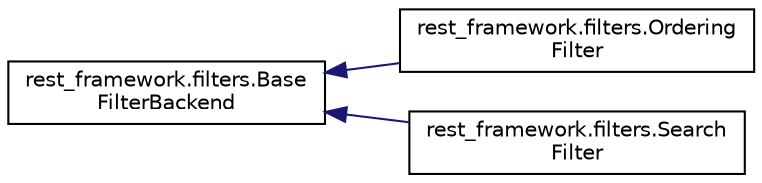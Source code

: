 digraph "Graphical Class Hierarchy"
{
 // LATEX_PDF_SIZE
  edge [fontname="Helvetica",fontsize="10",labelfontname="Helvetica",labelfontsize="10"];
  node [fontname="Helvetica",fontsize="10",shape=record];
  rankdir="LR";
  Node0 [label="rest_framework.filters.Base\lFilterBackend",height=0.2,width=0.4,color="black", fillcolor="white", style="filled",URL="$classrest__framework_1_1filters_1_1_base_filter_backend.html",tooltip=" "];
  Node0 -> Node1 [dir="back",color="midnightblue",fontsize="10",style="solid",fontname="Helvetica"];
  Node1 [label="rest_framework.filters.Ordering\lFilter",height=0.2,width=0.4,color="black", fillcolor="white", style="filled",URL="$classrest__framework_1_1filters_1_1_ordering_filter.html",tooltip=" "];
  Node0 -> Node2 [dir="back",color="midnightblue",fontsize="10",style="solid",fontname="Helvetica"];
  Node2 [label="rest_framework.filters.Search\lFilter",height=0.2,width=0.4,color="black", fillcolor="white", style="filled",URL="$classrest__framework_1_1filters_1_1_search_filter.html",tooltip=" "];
}
